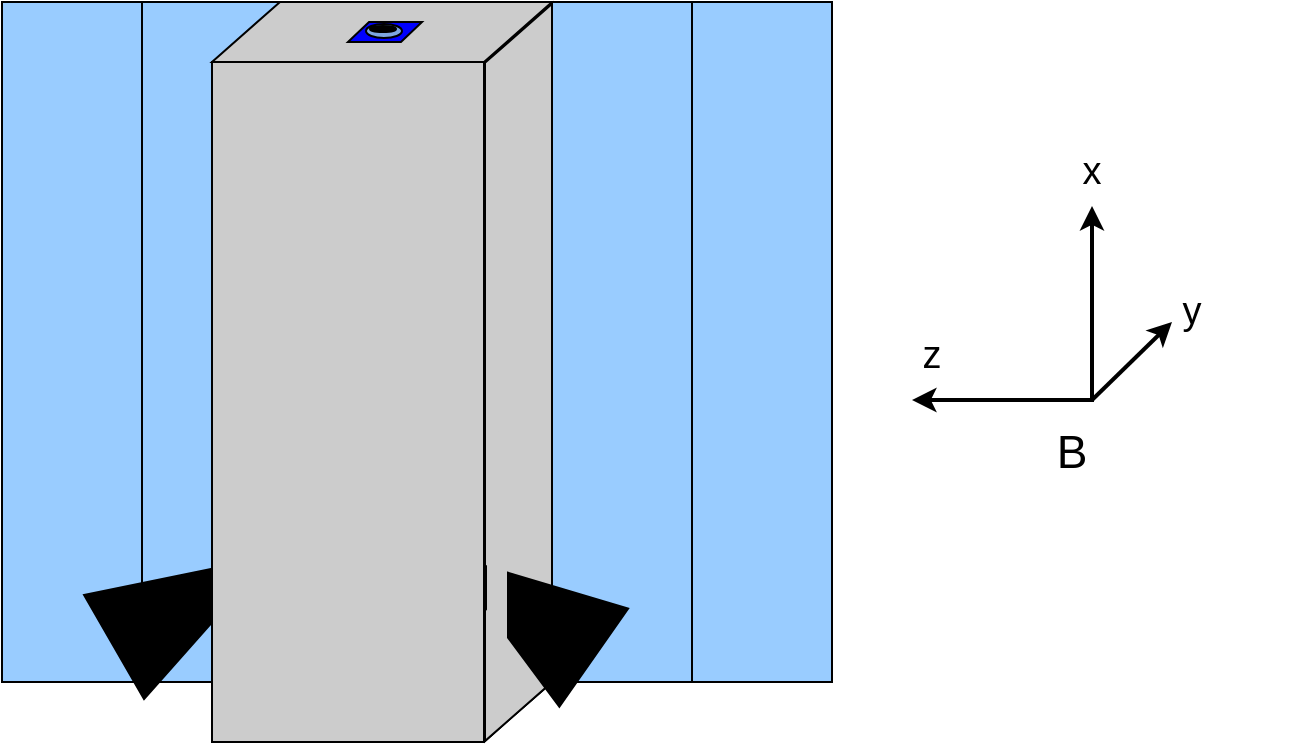 <mxGraphModel dx="839" dy="763" grid="1" gridSize="10" guides="1" tooltips="1" connect="1" arrows="1" fold="1" page="1" pageScale="1" pageWidth="850" pageHeight="1100" background="#ffffff"><root><mxCell id="0"/><mxCell id="1" parent="0"/><mxCell id="15" value="" style="rounded=0;whiteSpace=wrap;html=1;fillColor=#99CCFF;" vertex="1" parent="1"><mxGeometry x="145" y="220" width="70" height="340" as="geometry"/></mxCell><mxCell id="2" value="" style="rounded=0;whiteSpace=wrap;html=1;fillColor=#D4E1F5;" vertex="1" parent="1"><mxGeometry x="240" y="220" width="110" height="340" as="geometry"/></mxCell><mxCell id="4" value="" style="rounded=0;whiteSpace=wrap;html=1;fillColor=#CCCCCC;" vertex="1" parent="1"><mxGeometry x="180" y="250" width="136" height="340" as="geometry"/></mxCell><mxCell id="5" value="" style="shape=parallelogram;perimeter=parallelogramPerimeter;whiteSpace=wrap;html=1;fillColor=#CCCCCC;" vertex="1" parent="1"><mxGeometry x="180" y="220" width="170" height="30" as="geometry"/></mxCell><mxCell id="11" value="" style="shape=parallelogram;perimeter=parallelogramPerimeter;whiteSpace=wrap;html=1;fillColor=#D4E1F5;rotation=-90;size=0.081;flipH=1;" vertex="1" parent="1"><mxGeometry x="149" y="388" width="369" height="34" as="geometry"/></mxCell><mxCell id="12" value="" style="shape=parallelogram;perimeter=parallelogramPerimeter;whiteSpace=wrap;html=1;fillColor=#CCCCCC;rotation=-90;size=0.081;flipH=1;" vertex="1" parent="1"><mxGeometry x="149" y="388" width="369" height="34" as="geometry"/></mxCell><mxCell id="13" value="" style="rounded=0;whiteSpace=wrap;html=1;fillColor=#99CCFF;" vertex="1" parent="1"><mxGeometry x="350" y="220" width="70" height="340" as="geometry"/></mxCell><mxCell id="14" value="" style="rounded=0;whiteSpace=wrap;html=1;fillColor=#99CCFF;" vertex="1" parent="1"><mxGeometry x="420" y="220" width="70" height="340" as="geometry"/></mxCell><mxCell id="16" value="" style="rounded=0;whiteSpace=wrap;html=1;fillColor=#99CCFF;" vertex="1" parent="1"><mxGeometry x="75" y="220" width="70" height="340" as="geometry"/></mxCell><mxCell id="26" value="" style="shape=parallelogram;perimeter=parallelogramPerimeter;whiteSpace=wrap;html=1;fillColor=#0000FF;size=0.284;" vertex="1" parent="1"><mxGeometry x="248" y="230" width="37" height="10" as="geometry"/></mxCell><mxCell id="32" value="" style="ellipse;whiteSpace=wrap;html=1;fillColor=#7EA6E0;" vertex="1" parent="1"><mxGeometry x="257" y="231" width="18" height="7" as="geometry"/></mxCell><mxCell id="33" value="" style="ellipse;whiteSpace=wrap;html=1;fillColor=#000000;" vertex="1" parent="1"><mxGeometry x="259" y="232" width="13" height="3" as="geometry"/></mxCell><mxCell id="34" value="" style="triangle;whiteSpace=wrap;html=1;fillColor=#000000;rotation=-30;" vertex="1" parent="1"><mxGeometry x="125" y="490" width="90" height="60" as="geometry"/></mxCell><mxCell id="35" value="" style="rounded=0;whiteSpace=wrap;html=1;fillColor=#CCCCCC;" vertex="1" parent="1"><mxGeometry x="180" y="250" width="136" height="340" as="geometry"/></mxCell><mxCell id="36" value="" style="triangle;whiteSpace=wrap;html=1;fillColor=#000000;rotation=-145;" vertex="1" parent="1"><mxGeometry x="289" y="492" width="90" height="60" as="geometry"/></mxCell><mxCell id="37" value="" style="rounded=0;whiteSpace=wrap;html=1;fillColor=#CCCCCC;" vertex="1" parent="1"><mxGeometry x="180" y="250" width="136" height="340" as="geometry"/></mxCell><mxCell id="38" value="" style="endArrow=classic;html=1;strokeWidth=2;" edge="1" parent="1"><mxGeometry width="50" height="50" relative="1" as="geometry"><mxPoint x="620" y="420" as="sourcePoint"/><mxPoint x="620" y="322" as="targetPoint"/></mxGeometry></mxCell><mxCell id="39" value="" style="endArrow=classic;html=1;strokeWidth=2;" edge="1" parent="1"><mxGeometry width="50" height="50" relative="1" as="geometry"><mxPoint x="620" y="419" as="sourcePoint"/><mxPoint x="530" y="419" as="targetPoint"/></mxGeometry></mxCell><mxCell id="42" value="" style="endArrow=classic;html=1;strokeWidth=2;" edge="1" parent="1"><mxGeometry width="50" height="50" relative="1" as="geometry"><mxPoint x="620" y="419" as="sourcePoint"/><mxPoint x="660" y="380" as="targetPoint"/></mxGeometry></mxCell><mxCell id="43" value="x" style="text;html=1;strokeColor=none;fillColor=none;align=center;verticalAlign=middle;whiteSpace=wrap;rounded=0;fontSize=19;" vertex="1" parent="1"><mxGeometry x="560" y="280" width="120" height="50" as="geometry"/></mxCell><mxCell id="44" value="y" style="text;html=1;strokeColor=none;fillColor=none;align=center;verticalAlign=middle;whiteSpace=wrap;rounded=0;fontSize=19;" vertex="1" parent="1"><mxGeometry x="610" y="350" width="120" height="50" as="geometry"/></mxCell><mxCell id="45" value="z" style="text;html=1;strokeColor=none;fillColor=none;align=center;verticalAlign=middle;whiteSpace=wrap;rounded=0;fontSize=19;" vertex="1" parent="1"><mxGeometry x="480" y="372" width="120" height="50" as="geometry"/></mxCell><mxCell id="46" value="B" style="text;html=1;strokeColor=none;fillColor=none;align=center;verticalAlign=middle;whiteSpace=wrap;rounded=0;fontSize=23;" vertex="1" parent="1"><mxGeometry x="550" y="420" width="120" height="50" as="geometry"/></mxCell><mxCell id="50" value="" style="shape=parallelogram;perimeter=parallelogramPerimeter;whiteSpace=wrap;html=1;fillColor=#CCCCCC;rotation=-90;size=0.081;flipH=1;strokeColor=none;" vertex="1" parent="1"><mxGeometry x="247" y="500" width="151" height="10" as="geometry"/></mxCell><mxCell id="51" style="edgeStyle=orthogonalEdgeStyle;rounded=0;html=1;exitX=0.5;exitY=0;entryX=0.5;entryY=0;jettySize=auto;orthogonalLoop=1;strokeWidth=2;fontSize=23;" edge="1" parent="1" source="50" target="50"><mxGeometry relative="1" as="geometry"/></mxCell></root></mxGraphModel>